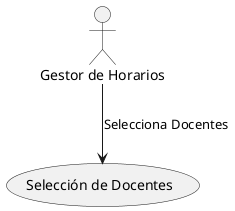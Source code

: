@startuml
actor "Gestor de Horarios" as A
usecase "Selección de Docentes" as UC2
A --> UC2 : Selecciona Docentes
@enduml
